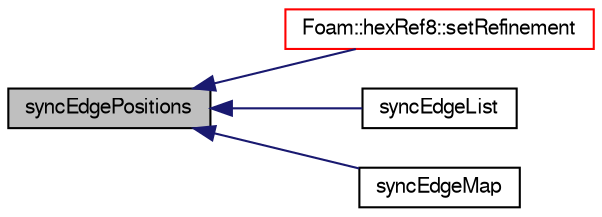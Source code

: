 digraph "syncEdgePositions"
{
  bgcolor="transparent";
  edge [fontname="FreeSans",fontsize="10",labelfontname="FreeSans",labelfontsize="10"];
  node [fontname="FreeSans",fontsize="10",shape=record];
  rankdir="LR";
  Node3038 [label="syncEdgePositions",height=0.2,width=0.4,color="black", fillcolor="grey75", style="filled", fontcolor="black"];
  Node3038 -> Node3039 [dir="back",color="midnightblue",fontsize="10",style="solid",fontname="FreeSans"];
  Node3039 [label="Foam::hexRef8::setRefinement",height=0.2,width=0.4,color="red",URL="$a21654.html#a59cb8a999be096950b6cc4f7c457426b",tooltip="Insert refinement. All selected cells will be split into 8. "];
  Node3038 -> Node3045 [dir="back",color="midnightblue",fontsize="10",style="solid",fontname="FreeSans"];
  Node3045 [label="syncEdgeList",height=0.2,width=0.4,color="black",URL="$a27502.html#a967a4c5365876f7e4796d55e52fb2c69",tooltip="Synchronize values on all mesh edges. "];
  Node3038 -> Node3046 [dir="back",color="midnightblue",fontsize="10",style="solid",fontname="FreeSans"];
  Node3046 [label="syncEdgeMap",height=0.2,width=0.4,color="black",URL="$a27502.html#a27a93f870345af890abb0672c211901f",tooltip="Synchronize values on selected edges. Edges are represented. "];
}
